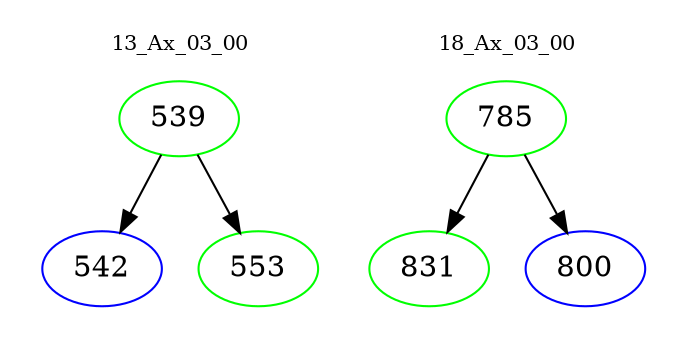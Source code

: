 digraph{
subgraph cluster_0 {
color = white
label = "13_Ax_03_00";
fontsize=10;
T0_539 [label="539", color="green"]
T0_539 -> T0_542 [color="black"]
T0_542 [label="542", color="blue"]
T0_539 -> T0_553 [color="black"]
T0_553 [label="553", color="green"]
}
subgraph cluster_1 {
color = white
label = "18_Ax_03_00";
fontsize=10;
T1_785 [label="785", color="green"]
T1_785 -> T1_831 [color="black"]
T1_831 [label="831", color="green"]
T1_785 -> T1_800 [color="black"]
T1_800 [label="800", color="blue"]
}
}
